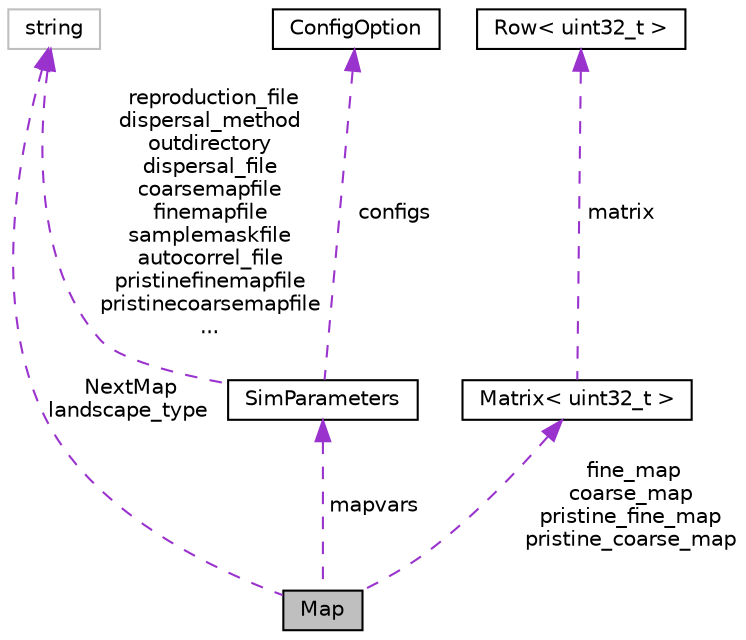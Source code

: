 digraph "Map"
{
  edge [fontname="Helvetica",fontsize="10",labelfontname="Helvetica",labelfontsize="10"];
  node [fontname="Helvetica",fontsize="10",shape=record];
  Node1 [label="Map",height=0.2,width=0.4,color="black", fillcolor="grey75", style="filled", fontcolor="black"];
  Node2 -> Node1 [dir="back",color="darkorchid3",fontsize="10",style="dashed",label=" NextMap\nlandscape_type" ];
  Node2 [label="string",height=0.2,width=0.4,color="grey75", fillcolor="white", style="filled"];
  Node3 -> Node1 [dir="back",color="darkorchid3",fontsize="10",style="dashed",label=" fine_map\ncoarse_map\npristine_fine_map\npristine_coarse_map" ];
  Node3 [label="Matrix\< uint32_t \>",height=0.2,width=0.4,color="black", fillcolor="white", style="filled",URL="$class_matrix.html"];
  Node4 -> Node3 [dir="back",color="darkorchid3",fontsize="10",style="dashed",label=" matrix" ];
  Node4 [label="Row\< uint32_t \>",height=0.2,width=0.4,color="black", fillcolor="white", style="filled",URL="$class_row.html"];
  Node5 -> Node1 [dir="back",color="darkorchid3",fontsize="10",style="dashed",label=" mapvars" ];
  Node5 [label="SimParameters",height=0.2,width=0.4,color="black", fillcolor="white", style="filled",URL="$struct_sim_parameters.html",tooltip="Stores and imports the variables required by the Map object. Used to setting the Map variables in a m..."];
  Node6 -> Node5 [dir="back",color="darkorchid3",fontsize="10",style="dashed",label=" configs" ];
  Node6 [label="ConfigOption",height=0.2,width=0.4,color="black", fillcolor="white", style="filled",URL="$class_config_option.html",tooltip="Config option class to store and import options from a file. "];
  Node2 -> Node5 [dir="back",color="darkorchid3",fontsize="10",style="dashed",label=" reproduction_file\ndispersal_method\noutdirectory\ndispersal_file\ncoarsemapfile\nfinemapfile\nsamplemaskfile\nautocorrel_file\npristinefinemapfile\npristinecoarsemapfile\n..." ];
}
